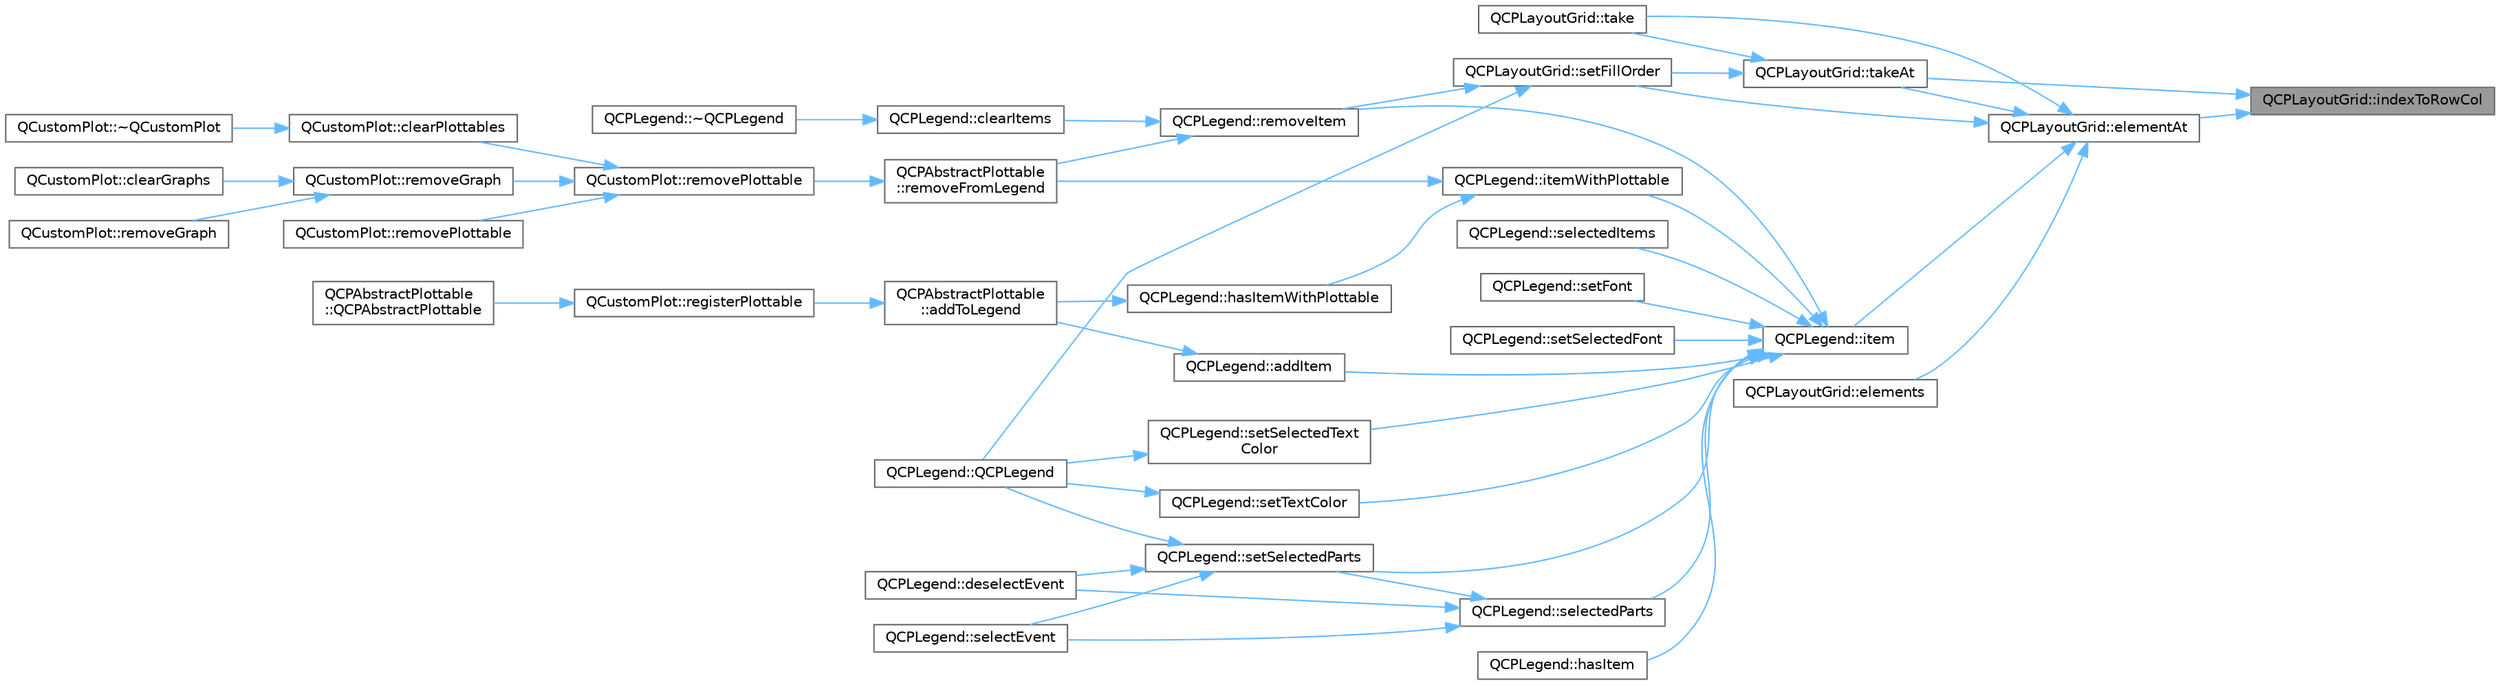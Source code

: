 digraph "QCPLayoutGrid::indexToRowCol"
{
 // LATEX_PDF_SIZE
  bgcolor="transparent";
  edge [fontname=Helvetica,fontsize=10,labelfontname=Helvetica,labelfontsize=10];
  node [fontname=Helvetica,fontsize=10,shape=box,height=0.2,width=0.4];
  rankdir="RL";
  Node1 [label="QCPLayoutGrid::indexToRowCol",height=0.2,width=0.4,color="gray40", fillcolor="grey60", style="filled", fontcolor="black",tooltip=" "];
  Node1 -> Node2 [dir="back",color="steelblue1",style="solid"];
  Node2 [label="QCPLayoutGrid::elementAt",height=0.2,width=0.4,color="grey40", fillcolor="white", style="filled",URL="$class_q_c_p_layout_grid.html#a4288f174082555f6bd92021bdedb75dc",tooltip=" "];
  Node2 -> Node3 [dir="back",color="steelblue1",style="solid"];
  Node3 [label="QCPLayoutGrid::elements",height=0.2,width=0.4,color="grey40", fillcolor="white", style="filled",URL="$class_q_c_p_layout_grid.html#a7d5b968b4cf57393e9e387976d91f8f7",tooltip=" "];
  Node2 -> Node4 [dir="back",color="steelblue1",style="solid"];
  Node4 [label="QCPLegend::item",height=0.2,width=0.4,color="grey40", fillcolor="white", style="filled",URL="$class_q_c_p_legend.html#acfe9694c45104a3359d3806ed366fcf7",tooltip=" "];
  Node4 -> Node5 [dir="back",color="steelblue1",style="solid"];
  Node5 [label="QCPLegend::addItem",height=0.2,width=0.4,color="grey40", fillcolor="white", style="filled",URL="$class_q_c_p_legend.html#a3ab274de52d2951faea45a6d975e6b3f",tooltip=" "];
  Node5 -> Node6 [dir="back",color="steelblue1",style="solid"];
  Node6 [label="QCPAbstractPlottable\l::addToLegend",height=0.2,width=0.4,color="grey40", fillcolor="white", style="filled",URL="$class_q_c_p_abstract_plottable.html#aa64e93cb5b606d8110d2cc0a349bb30f",tooltip=" "];
  Node6 -> Node7 [dir="back",color="steelblue1",style="solid"];
  Node7 [label="QCustomPlot::registerPlottable",height=0.2,width=0.4,color="grey40", fillcolor="white", style="filled",URL="$class_q_custom_plot.html#aeba7733bb9fadfb5a375b3f40de9e58a",tooltip=" "];
  Node7 -> Node8 [dir="back",color="steelblue1",style="solid"];
  Node8 [label="QCPAbstractPlottable\l::QCPAbstractPlottable",height=0.2,width=0.4,color="grey40", fillcolor="white", style="filled",URL="$class_q_c_p_abstract_plottable.html#af78a036e40db6f53a31abadc5323715a",tooltip=" "];
  Node4 -> Node9 [dir="back",color="steelblue1",style="solid"];
  Node9 [label="QCPLegend::hasItem",height=0.2,width=0.4,color="grey40", fillcolor="white", style="filled",URL="$class_q_c_p_legend.html#ad0f698e33db454a6c103b5206740e599",tooltip=" "];
  Node4 -> Node10 [dir="back",color="steelblue1",style="solid"];
  Node10 [label="QCPLegend::itemWithPlottable",height=0.2,width=0.4,color="grey40", fillcolor="white", style="filled",URL="$class_q_c_p_legend.html#a91e790002d8bf15a20628a8e8841e397",tooltip=" "];
  Node10 -> Node11 [dir="back",color="steelblue1",style="solid"];
  Node11 [label="QCPLegend::hasItemWithPlottable",height=0.2,width=0.4,color="grey40", fillcolor="white", style="filled",URL="$class_q_c_p_legend.html#a4b90a442af871582df85c2bc13f91e88",tooltip=" "];
  Node11 -> Node6 [dir="back",color="steelblue1",style="solid"];
  Node10 -> Node12 [dir="back",color="steelblue1",style="solid"];
  Node12 [label="QCPAbstractPlottable\l::removeFromLegend",height=0.2,width=0.4,color="grey40", fillcolor="white", style="filled",URL="$class_q_c_p_abstract_plottable.html#a3cc235007e2343a65ad4f463767e0e20",tooltip=" "];
  Node12 -> Node13 [dir="back",color="steelblue1",style="solid"];
  Node13 [label="QCustomPlot::removePlottable",height=0.2,width=0.4,color="grey40", fillcolor="white", style="filled",URL="$class_q_custom_plot.html#af3dafd56884208474f311d6226513ab2",tooltip=" "];
  Node13 -> Node14 [dir="back",color="steelblue1",style="solid"];
  Node14 [label="QCustomPlot::clearPlottables",height=0.2,width=0.4,color="grey40", fillcolor="white", style="filled",URL="$class_q_custom_plot.html#a9a409bb3201878adb7ffba1c89c4e004",tooltip=" "];
  Node14 -> Node15 [dir="back",color="steelblue1",style="solid"];
  Node15 [label="QCustomPlot::~QCustomPlot",height=0.2,width=0.4,color="grey40", fillcolor="white", style="filled",URL="$class_q_custom_plot.html#a75d9b6f599dcae706e45efd425c5499e",tooltip=" "];
  Node13 -> Node16 [dir="back",color="steelblue1",style="solid"];
  Node16 [label="QCustomPlot::removeGraph",height=0.2,width=0.4,color="grey40", fillcolor="white", style="filled",URL="$class_q_custom_plot.html#a903561be895fb6528a770d66ac5e6713",tooltip=" "];
  Node16 -> Node17 [dir="back",color="steelblue1",style="solid"];
  Node17 [label="QCustomPlot::clearGraphs",height=0.2,width=0.4,color="grey40", fillcolor="white", style="filled",URL="$class_q_custom_plot.html#ab0f3abff2d2f7df3668b5836f39207fa",tooltip=" "];
  Node16 -> Node18 [dir="back",color="steelblue1",style="solid"];
  Node18 [label="QCustomPlot::removeGraph",height=0.2,width=0.4,color="grey40", fillcolor="white", style="filled",URL="$class_q_custom_plot.html#a9554b3d2d5b10c0f884bd4010b6c192c",tooltip=" "];
  Node13 -> Node19 [dir="back",color="steelblue1",style="solid"];
  Node19 [label="QCustomPlot::removePlottable",height=0.2,width=0.4,color="grey40", fillcolor="white", style="filled",URL="$class_q_custom_plot.html#afc210e0021480f8119bccf37839dbcc8",tooltip=" "];
  Node4 -> Node20 [dir="back",color="steelblue1",style="solid"];
  Node20 [label="QCPLegend::removeItem",height=0.2,width=0.4,color="grey40", fillcolor="white", style="filled",URL="$class_q_c_p_legend.html#ac91595c3eaa746fe6321d2eb952c63bb",tooltip=" "];
  Node20 -> Node21 [dir="back",color="steelblue1",style="solid"];
  Node21 [label="QCPLegend::clearItems",height=0.2,width=0.4,color="grey40", fillcolor="white", style="filled",URL="$class_q_c_p_legend.html#a24795c7250eb5214fcea16b7217b4dfb",tooltip=" "];
  Node21 -> Node22 [dir="back",color="steelblue1",style="solid"];
  Node22 [label="QCPLegend::~QCPLegend",height=0.2,width=0.4,color="grey40", fillcolor="white", style="filled",URL="$class_q_c_p_legend.html#a52b305572e20f4e7cb37e945e2b9bec0",tooltip=" "];
  Node20 -> Node12 [dir="back",color="steelblue1",style="solid"];
  Node4 -> Node23 [dir="back",color="steelblue1",style="solid"];
  Node23 [label="QCPLegend::selectedItems",height=0.2,width=0.4,color="grey40", fillcolor="white", style="filled",URL="$class_q_c_p_legend.html#ac7d9e567d5c551e09cd9bcc4306c5532",tooltip=" "];
  Node4 -> Node24 [dir="back",color="steelblue1",style="solid"];
  Node24 [label="QCPLegend::selectedParts",height=0.2,width=0.4,color="grey40", fillcolor="white", style="filled",URL="$class_q_c_p_legend.html#a3efbf879f6936ec337690985e567dc6f",tooltip=" "];
  Node24 -> Node25 [dir="back",color="steelblue1",style="solid"];
  Node25 [label="QCPLegend::deselectEvent",height=0.2,width=0.4,color="grey40", fillcolor="white", style="filled",URL="$class_q_c_p_legend.html#ac2066837f7ebc32a5b15434cdca5b176",tooltip=" "];
  Node24 -> Node26 [dir="back",color="steelblue1",style="solid"];
  Node26 [label="QCPLegend::selectEvent",height=0.2,width=0.4,color="grey40", fillcolor="white", style="filled",URL="$class_q_c_p_legend.html#a71f54a05c3e5b1a1ade1864422cd642e",tooltip=" "];
  Node24 -> Node27 [dir="back",color="steelblue1",style="solid"];
  Node27 [label="QCPLegend::setSelectedParts",height=0.2,width=0.4,color="grey40", fillcolor="white", style="filled",URL="$class_q_c_p_legend.html#a2aee309bb5c2a794b1987f3fc97f8ad8",tooltip=" "];
  Node27 -> Node25 [dir="back",color="steelblue1",style="solid"];
  Node27 -> Node28 [dir="back",color="steelblue1",style="solid"];
  Node28 [label="QCPLegend::QCPLegend",height=0.2,width=0.4,color="grey40", fillcolor="white", style="filled",URL="$class_q_c_p_legend.html#a0001a456989bd07ea378883651fabd72",tooltip=" "];
  Node27 -> Node26 [dir="back",color="steelblue1",style="solid"];
  Node4 -> Node29 [dir="back",color="steelblue1",style="solid"];
  Node29 [label="QCPLegend::setFont",height=0.2,width=0.4,color="grey40", fillcolor="white", style="filled",URL="$class_q_c_p_legend.html#aa4cda8499e3cb0f3be415edc02984c73",tooltip=" "];
  Node4 -> Node30 [dir="back",color="steelblue1",style="solid"];
  Node30 [label="QCPLegend::setSelectedFont",height=0.2,width=0.4,color="grey40", fillcolor="white", style="filled",URL="$class_q_c_p_legend.html#ab580a01c3c0a239374ed66c29edf5ad2",tooltip=" "];
  Node4 -> Node27 [dir="back",color="steelblue1",style="solid"];
  Node4 -> Node31 [dir="back",color="steelblue1",style="solid"];
  Node31 [label="QCPLegend::setSelectedText\lColor",height=0.2,width=0.4,color="grey40", fillcolor="white", style="filled",URL="$class_q_c_p_legend.html#a7674dfc7a1f30e1abd1018c0ed45e0bc",tooltip=" "];
  Node31 -> Node28 [dir="back",color="steelblue1",style="solid"];
  Node4 -> Node32 [dir="back",color="steelblue1",style="solid"];
  Node32 [label="QCPLegend::setTextColor",height=0.2,width=0.4,color="grey40", fillcolor="white", style="filled",URL="$class_q_c_p_legend.html#ae1eb239ff4a4632fe1b6c3e668d845c6",tooltip=" "];
  Node32 -> Node28 [dir="back",color="steelblue1",style="solid"];
  Node2 -> Node33 [dir="back",color="steelblue1",style="solid"];
  Node33 [label="QCPLayoutGrid::setFillOrder",height=0.2,width=0.4,color="grey40", fillcolor="white", style="filled",URL="$class_q_c_p_layout_grid.html#affc2f3cfd22f28698c5b29b960d2a391",tooltip=" "];
  Node33 -> Node28 [dir="back",color="steelblue1",style="solid"];
  Node33 -> Node20 [dir="back",color="steelblue1",style="solid"];
  Node2 -> Node34 [dir="back",color="steelblue1",style="solid"];
  Node34 [label="QCPLayoutGrid::take",height=0.2,width=0.4,color="grey40", fillcolor="white", style="filled",URL="$class_q_c_p_layout_grid.html#aee961c2eb6cf8a85dcbc5a7d7b6c1a00",tooltip=" "];
  Node2 -> Node35 [dir="back",color="steelblue1",style="solid"];
  Node35 [label="QCPLayoutGrid::takeAt",height=0.2,width=0.4,color="grey40", fillcolor="white", style="filled",URL="$class_q_c_p_layout_grid.html#a17dd220234d1bbf8835abcc666384d45",tooltip=" "];
  Node35 -> Node33 [dir="back",color="steelblue1",style="solid"];
  Node35 -> Node34 [dir="back",color="steelblue1",style="solid"];
  Node1 -> Node35 [dir="back",color="steelblue1",style="solid"];
}
